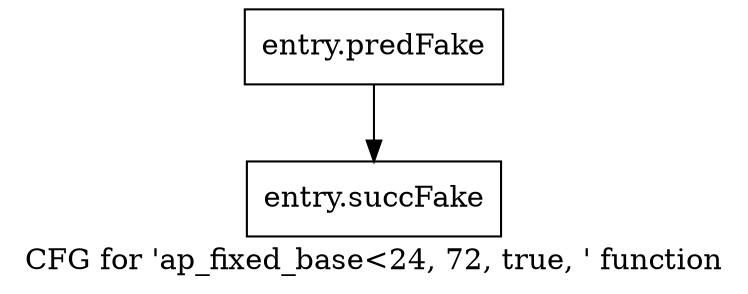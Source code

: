 digraph "CFG for 'ap_fixed_base\<24, 72, true, ' function" {
	label="CFG for 'ap_fixed_base\<24, 72, true, ' function";

	Node0x3cd99f0 [shape=record,filename="",linenumber="",label="{entry.predFake}"];
	Node0x3cd99f0 -> Node0x3ead510[ callList="" memoryops="" filename="/tools/Xilinx/Vitis_HLS/2022.1/include/ap_fixed_base.h" execusionnum="6400"];
	Node0x3ead510 [shape=record,filename="/tools/Xilinx/Vitis_HLS/2022.1/include/ap_fixed_base.h",linenumber="576",label="{entry.succFake}"];
}
